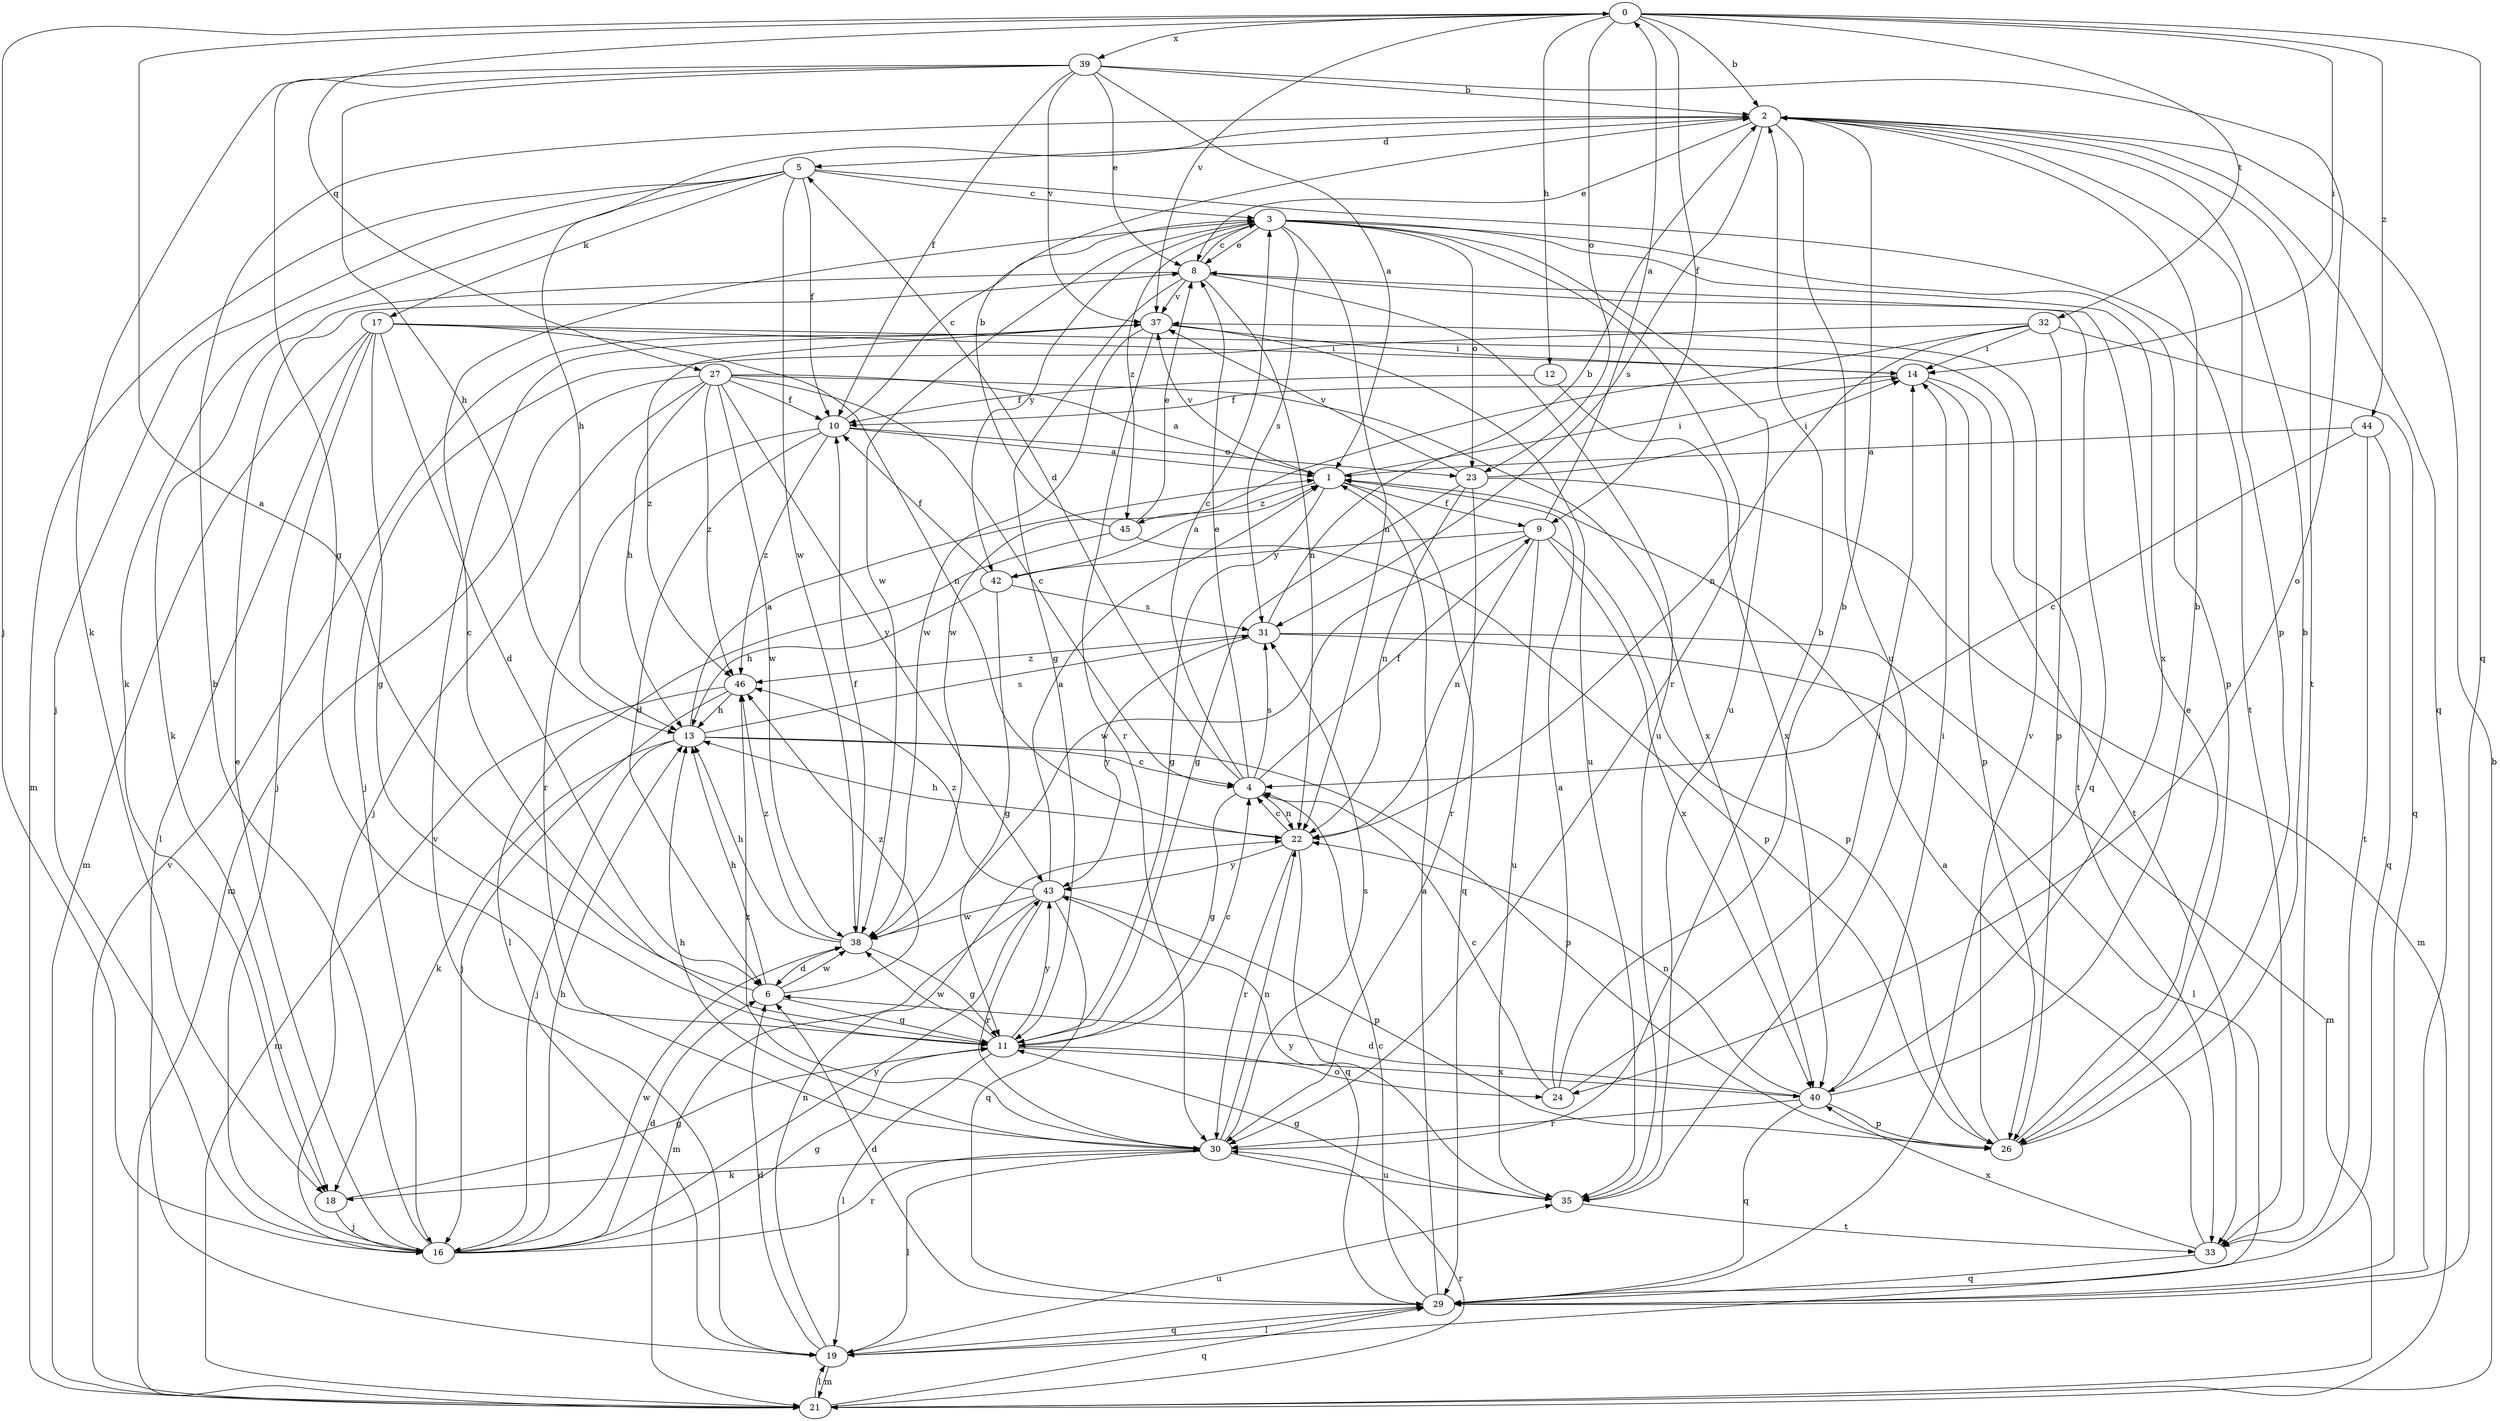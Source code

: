 strict digraph  {
0;
1;
2;
3;
4;
5;
6;
8;
9;
10;
11;
12;
13;
14;
16;
17;
18;
19;
21;
22;
23;
24;
26;
27;
29;
30;
31;
32;
33;
35;
37;
38;
39;
40;
42;
43;
44;
45;
46;
0 -> 2  [label=b];
0 -> 9  [label=f];
0 -> 12  [label=h];
0 -> 14  [label=i];
0 -> 16  [label=j];
0 -> 23  [label=o];
0 -> 27  [label=q];
0 -> 29  [label=q];
0 -> 32  [label=t];
0 -> 37  [label=v];
0 -> 39  [label=x];
0 -> 44  [label=z];
1 -> 9  [label=f];
1 -> 11  [label=g];
1 -> 14  [label=i];
1 -> 29  [label=q];
1 -> 37  [label=v];
1 -> 45  [label=z];
2 -> 5  [label=d];
2 -> 8  [label=e];
2 -> 13  [label=h];
2 -> 26  [label=p];
2 -> 29  [label=q];
2 -> 31  [label=s];
2 -> 33  [label=t];
2 -> 35  [label=u];
3 -> 8  [label=e];
3 -> 22  [label=n];
3 -> 23  [label=o];
3 -> 26  [label=p];
3 -> 30  [label=r];
3 -> 31  [label=s];
3 -> 35  [label=u];
3 -> 38  [label=w];
3 -> 40  [label=x];
3 -> 42  [label=y];
3 -> 45  [label=z];
4 -> 3  [label=c];
4 -> 5  [label=d];
4 -> 8  [label=e];
4 -> 9  [label=f];
4 -> 11  [label=g];
4 -> 22  [label=n];
4 -> 31  [label=s];
5 -> 3  [label=c];
5 -> 10  [label=f];
5 -> 16  [label=j];
5 -> 17  [label=k];
5 -> 18  [label=k];
5 -> 21  [label=m];
5 -> 33  [label=t];
5 -> 38  [label=w];
6 -> 0  [label=a];
6 -> 11  [label=g];
6 -> 13  [label=h];
6 -> 38  [label=w];
6 -> 46  [label=z];
8 -> 3  [label=c];
8 -> 11  [label=g];
8 -> 18  [label=k];
8 -> 22  [label=n];
8 -> 29  [label=q];
8 -> 35  [label=u];
8 -> 37  [label=v];
9 -> 0  [label=a];
9 -> 22  [label=n];
9 -> 26  [label=p];
9 -> 35  [label=u];
9 -> 38  [label=w];
9 -> 40  [label=x];
9 -> 42  [label=y];
10 -> 1  [label=a];
10 -> 3  [label=c];
10 -> 6  [label=d];
10 -> 23  [label=o];
10 -> 30  [label=r];
10 -> 46  [label=z];
11 -> 3  [label=c];
11 -> 4  [label=c];
11 -> 19  [label=l];
11 -> 24  [label=o];
11 -> 38  [label=w];
11 -> 40  [label=x];
11 -> 43  [label=y];
12 -> 10  [label=f];
12 -> 40  [label=x];
13 -> 1  [label=a];
13 -> 4  [label=c];
13 -> 16  [label=j];
13 -> 18  [label=k];
13 -> 26  [label=p];
13 -> 31  [label=s];
14 -> 10  [label=f];
14 -> 26  [label=p];
14 -> 33  [label=t];
16 -> 2  [label=b];
16 -> 6  [label=d];
16 -> 8  [label=e];
16 -> 11  [label=g];
16 -> 13  [label=h];
16 -> 30  [label=r];
16 -> 38  [label=w];
16 -> 43  [label=y];
17 -> 6  [label=d];
17 -> 11  [label=g];
17 -> 14  [label=i];
17 -> 16  [label=j];
17 -> 19  [label=l];
17 -> 21  [label=m];
17 -> 22  [label=n];
17 -> 33  [label=t];
18 -> 11  [label=g];
18 -> 16  [label=j];
19 -> 6  [label=d];
19 -> 21  [label=m];
19 -> 22  [label=n];
19 -> 29  [label=q];
19 -> 35  [label=u];
19 -> 37  [label=v];
21 -> 2  [label=b];
21 -> 19  [label=l];
21 -> 29  [label=q];
21 -> 30  [label=r];
21 -> 37  [label=v];
22 -> 4  [label=c];
22 -> 13  [label=h];
22 -> 29  [label=q];
22 -> 30  [label=r];
22 -> 43  [label=y];
23 -> 11  [label=g];
23 -> 14  [label=i];
23 -> 21  [label=m];
23 -> 22  [label=n];
23 -> 30  [label=r];
23 -> 37  [label=v];
24 -> 1  [label=a];
24 -> 2  [label=b];
24 -> 4  [label=c];
24 -> 14  [label=i];
26 -> 2  [label=b];
26 -> 8  [label=e];
26 -> 37  [label=v];
27 -> 1  [label=a];
27 -> 4  [label=c];
27 -> 10  [label=f];
27 -> 13  [label=h];
27 -> 16  [label=j];
27 -> 21  [label=m];
27 -> 38  [label=w];
27 -> 40  [label=x];
27 -> 43  [label=y];
27 -> 46  [label=z];
29 -> 1  [label=a];
29 -> 4  [label=c];
29 -> 6  [label=d];
29 -> 19  [label=l];
30 -> 2  [label=b];
30 -> 13  [label=h];
30 -> 18  [label=k];
30 -> 19  [label=l];
30 -> 22  [label=n];
30 -> 31  [label=s];
30 -> 35  [label=u];
30 -> 46  [label=z];
31 -> 2  [label=b];
31 -> 19  [label=l];
31 -> 21  [label=m];
31 -> 43  [label=y];
31 -> 46  [label=z];
32 -> 14  [label=i];
32 -> 16  [label=j];
32 -> 22  [label=n];
32 -> 26  [label=p];
32 -> 29  [label=q];
32 -> 38  [label=w];
33 -> 1  [label=a];
33 -> 29  [label=q];
33 -> 40  [label=x];
35 -> 11  [label=g];
35 -> 33  [label=t];
35 -> 43  [label=y];
37 -> 14  [label=i];
37 -> 30  [label=r];
37 -> 35  [label=u];
37 -> 38  [label=w];
37 -> 46  [label=z];
38 -> 6  [label=d];
38 -> 10  [label=f];
38 -> 11  [label=g];
38 -> 13  [label=h];
38 -> 46  [label=z];
39 -> 1  [label=a];
39 -> 2  [label=b];
39 -> 8  [label=e];
39 -> 10  [label=f];
39 -> 11  [label=g];
39 -> 13  [label=h];
39 -> 18  [label=k];
39 -> 24  [label=o];
39 -> 37  [label=v];
40 -> 2  [label=b];
40 -> 6  [label=d];
40 -> 14  [label=i];
40 -> 22  [label=n];
40 -> 26  [label=p];
40 -> 29  [label=q];
40 -> 30  [label=r];
42 -> 1  [label=a];
42 -> 10  [label=f];
42 -> 11  [label=g];
42 -> 13  [label=h];
42 -> 31  [label=s];
43 -> 1  [label=a];
43 -> 21  [label=m];
43 -> 26  [label=p];
43 -> 29  [label=q];
43 -> 30  [label=r];
43 -> 38  [label=w];
43 -> 46  [label=z];
44 -> 1  [label=a];
44 -> 4  [label=c];
44 -> 29  [label=q];
44 -> 33  [label=t];
45 -> 2  [label=b];
45 -> 8  [label=e];
45 -> 19  [label=l];
45 -> 26  [label=p];
46 -> 13  [label=h];
46 -> 16  [label=j];
46 -> 21  [label=m];
}
